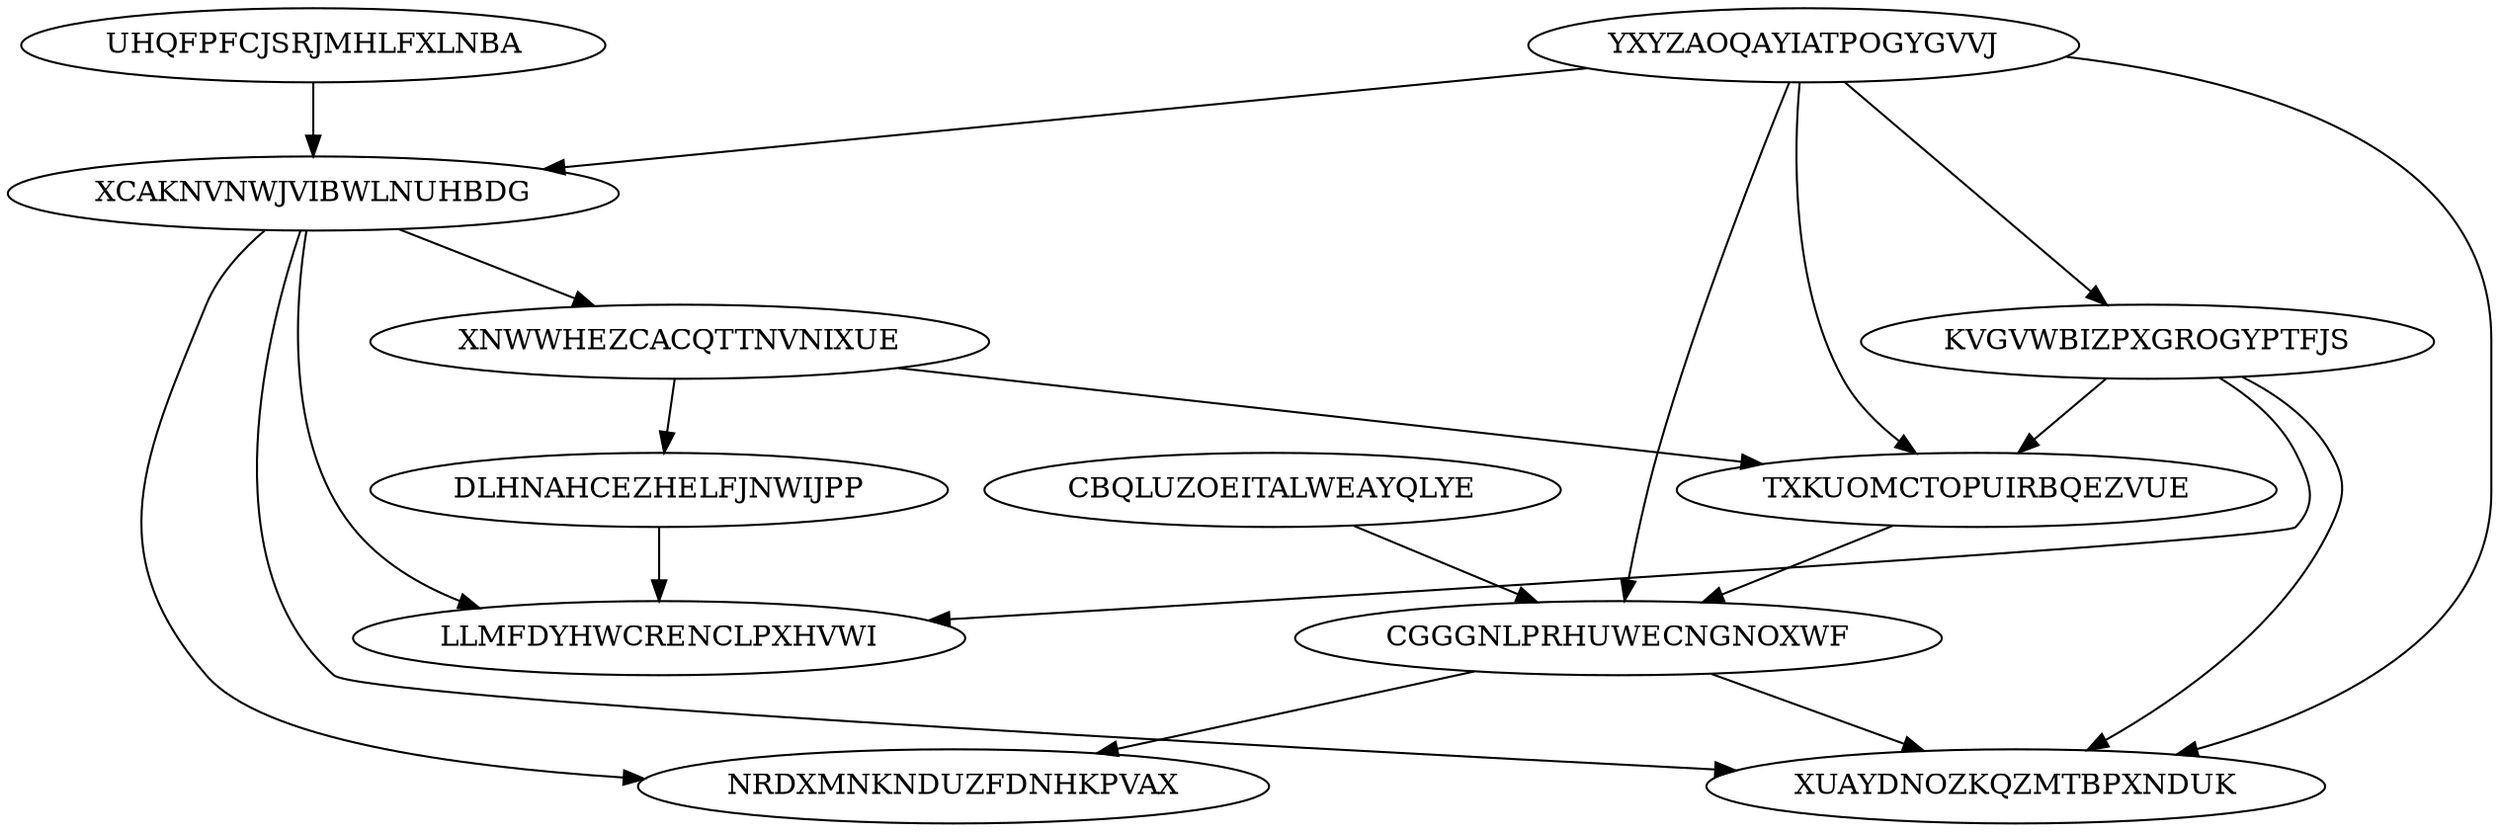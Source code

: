 digraph "N12M20" {
	UHQFPFCJSRJMHLFXLNBA			[Weight=20, Start=0, Processor=1];
	YXYZAOQAYIATPOGYGVVJ			[Weight=12, Start=0, Processor=2];
	XCAKNVNWJVIBWLNUHBDG			[Weight=19, Start=31, Processor=2];
	XNWWHEZCACQTTNVNIXUE			[Weight=19, Start=50, Processor=2];
	KVGVWBIZPXGROGYPTFJS			[Weight=18, Start=23, Processor=3];
	TXKUOMCTOPUIRBQEZVUE			[Weight=18, Start=69, Processor=2];
	DLHNAHCEZHELFJNWIJPP			[Weight=19, Start=80, Processor=4];
	LLMFDYHWCRENCLPXHVWI			[Weight=15, Start=110, Processor=1];
	CBQLUZOEITALWEAYQLYE			[Weight=15, Start=41, Processor=3];
	CGGGNLPRHUWECNGNOXWF			[Weight=14, Start=87, Processor=2];
	NRDXMNKNDUZFDNHKPVAX			[Weight=14, Start=101, Processor=2];
	XUAYDNOZKQZMTBPXNDUK			[Weight=17, Start=112, Processor=3];
	XCAKNVNWJVIBWLNUHBDG -> XNWWHEZCACQTTNVNIXUE		[Weight=20];
	KVGVWBIZPXGROGYPTFJS -> TXKUOMCTOPUIRBQEZVUE		[Weight=19];
	YXYZAOQAYIATPOGYGVVJ -> XUAYDNOZKQZMTBPXNDUK		[Weight=17];
	TXKUOMCTOPUIRBQEZVUE -> CGGGNLPRHUWECNGNOXWF		[Weight=20];
	XNWWHEZCACQTTNVNIXUE -> DLHNAHCEZHELFJNWIJPP		[Weight=11];
	CGGGNLPRHUWECNGNOXWF -> NRDXMNKNDUZFDNHKPVAX		[Weight=20];
	YXYZAOQAYIATPOGYGVVJ -> CGGGNLPRHUWECNGNOXWF		[Weight=19];
	CGGGNLPRHUWECNGNOXWF -> XUAYDNOZKQZMTBPXNDUK		[Weight=11];
	CBQLUZOEITALWEAYQLYE -> CGGGNLPRHUWECNGNOXWF		[Weight=13];
	XCAKNVNWJVIBWLNUHBDG -> NRDXMNKNDUZFDNHKPVAX		[Weight=12];
	YXYZAOQAYIATPOGYGVVJ -> KVGVWBIZPXGROGYPTFJS		[Weight=11];
	KVGVWBIZPXGROGYPTFJS -> XUAYDNOZKQZMTBPXNDUK		[Weight=12];
	XNWWHEZCACQTTNVNIXUE -> TXKUOMCTOPUIRBQEZVUE		[Weight=11];
	DLHNAHCEZHELFJNWIJPP -> LLMFDYHWCRENCLPXHVWI		[Weight=11];
	KVGVWBIZPXGROGYPTFJS -> LLMFDYHWCRENCLPXHVWI		[Weight=19];
	XCAKNVNWJVIBWLNUHBDG -> XUAYDNOZKQZMTBPXNDUK		[Weight=13];
	YXYZAOQAYIATPOGYGVVJ -> XCAKNVNWJVIBWLNUHBDG		[Weight=20];
	XCAKNVNWJVIBWLNUHBDG -> LLMFDYHWCRENCLPXHVWI		[Weight=17];
	UHQFPFCJSRJMHLFXLNBA -> XCAKNVNWJVIBWLNUHBDG		[Weight=11];
	YXYZAOQAYIATPOGYGVVJ -> TXKUOMCTOPUIRBQEZVUE		[Weight=13];
}
